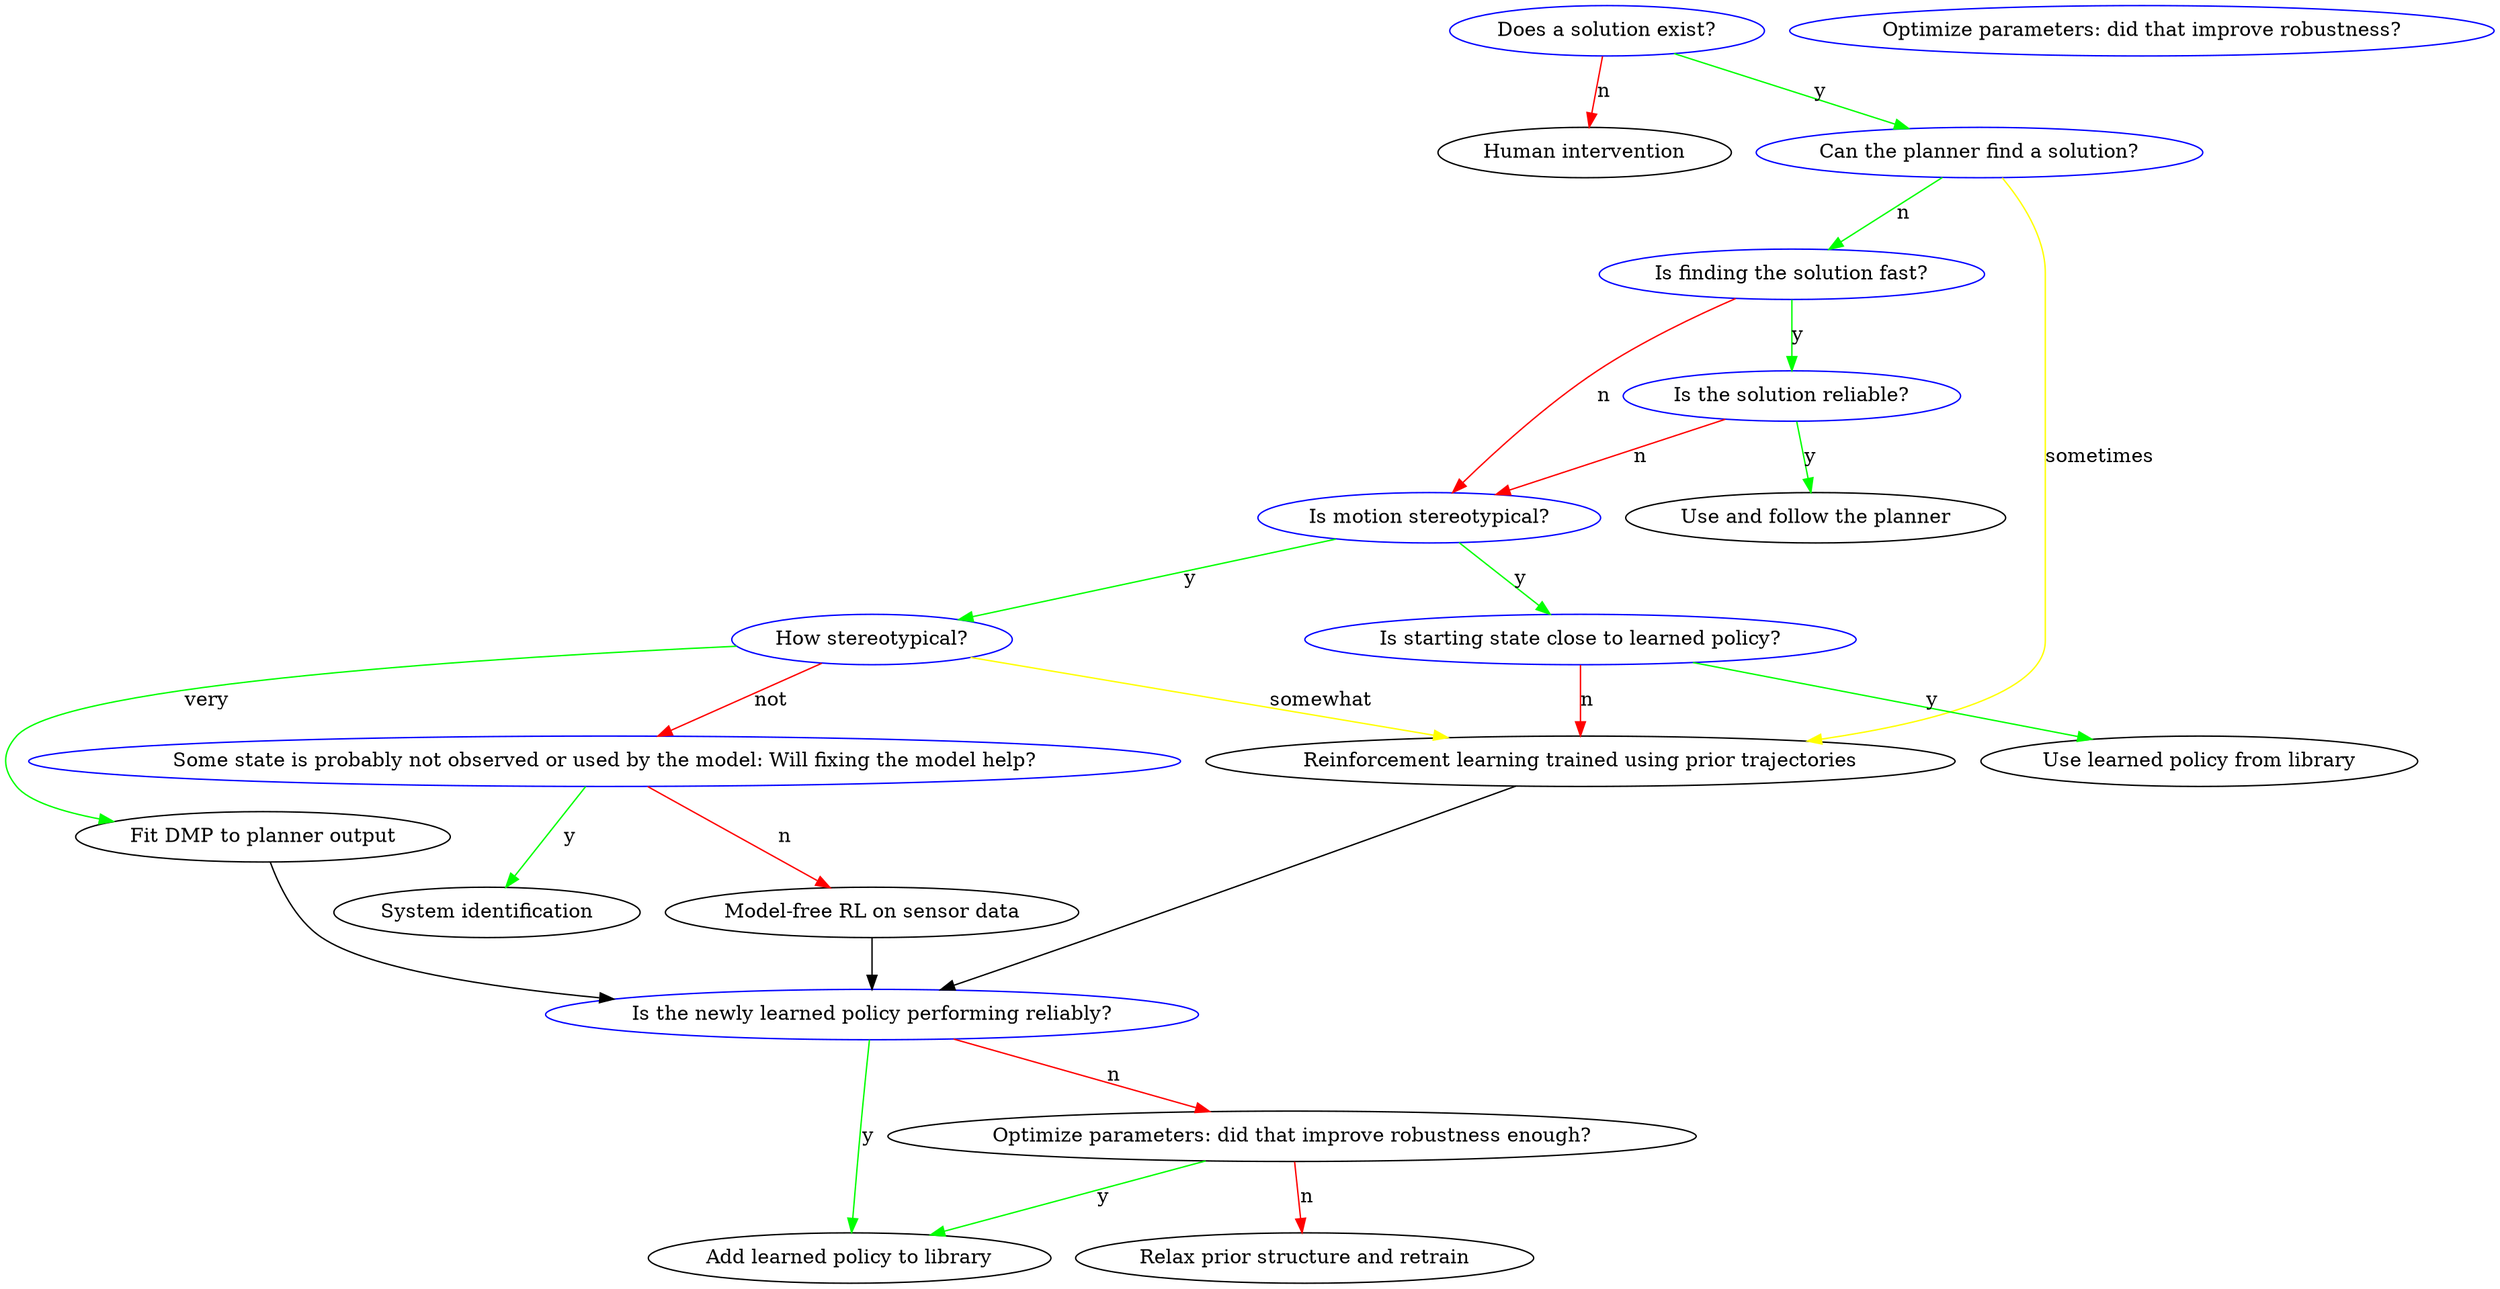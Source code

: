 strict digraph "" {
	graph [bb="0,0,1397.7,913"];
	node [label="\N"];
	"Does a solution exist?"	 [color=blue,
		height=0.5,
		pos="906.29,895",
		width=2.4734];
	"Human intervention"	 [color=black,
		height=0.5,
		pos="891.29,808",
		width=2.2748];
	"Does a solution exist?" -> "Human intervention"	 [color=red,
		label=n,
		lp="903.79,851.5",
		pos="e,894.39,826 903.18,876.97 901.15,865.19 898.46,849.56 896.15,836.16"];
	"Can the planner find a solution?"	 [color=blue,
		height=0.5,
		pos="1115.3,808",
		width=3.4483];
	"Does a solution exist?" -> "Can the planner find a solution?"	 [color=green,
		label=y,
		lp="1026.8,851.5",
		pos="e,1074.4,825.03 945.6,878.64 979.36,864.58 1028.2,844.24 1064.9,828.99"];
	"Is finding the solution fast?"	 [color=blue,
		height=0.5,
		pos="1004.3,721",
		width=2.997];
	"Can the planner find a solution?" -> "Is finding the solution fast?"	 [color=green,
		label=n,
		lp="1069.8,764.5",
		pos="e,1027,738.79 1092.6,790.18 1075.9,777.16 1053.2,759.36 1035,745.08"];
	"Reinforcement learning trained using prior trajectories"	 [color=black,
		height=0.5,
		pos="887.29,373",
		width=5.6689];
	"Can the planner find a solution?" -> "Reinforcement learning trained using prior trajectories"	 [color=yellow,
		label=sometimes,
		lp="1184.3,590.5",
		pos="e,1000.7,387.98 1128.7,790.04 1140,773.14 1154.3,746.66 1154.3,721 1154.3,721 1154.3,721 1154.3,460 1154.3,423.98 1124.1,423.94 \
1091.3,409 1076,402.01 1044.5,395.31 1010.8,389.63"];
	"Is the solution reliable?"	 [color=blue,
		height=0.5,
		pos="1004.3,634",
		width=2.5998];
	"Is finding the solution fast?" -> "Is the solution reliable?"	 [color=green,
		label=y,
		lp="1007.8,677.5",
		pos="e,1004.3,652 1004.3,702.97 1004.3,691.19 1004.3,675.56 1004.3,662.16"];
	"Is motion stereotypical?"	 [color=blue,
		height=0.5,
		pos="798.29,547",
		width=2.672];
	"Is finding the solution fast?" -> "Is motion stereotypical?"	 [color=red,
		label=n,
		lp="897.79,634",
		pos="e,812.29,565.09 971.93,703.79 949.15,690.96 918.53,672.22 894.29,652 865.53,628.01 837.16,595.6 818.81,573.17"];
	"Is the newly learned policy performing reliably?"	 [color=blue,
		height=0.5,
		pos="510.29,192",
		width=5.0732];
	"Reinforcement learning trained using prior trajectories" -> "Is the newly learned policy performing reliably?"	 [color=black,
		pos="e,552.61,209.6 853.23,355.04 805.4,330 715.43,283.57 637.29,247 612.71,235.5 585.1,223.44 561.92,213.55"];
	"Is the solution reliable?" -> "Is motion stereotypical?"	 [color=red,
		label=n,
		lp="917.79,590.5",
		pos="e,837.38,563.51 965.06,617.43 931.41,603.22 882.79,582.69 846.73,567.46"];
	"Use and follow the planner"	 [color=black,
		height=0.5,
		pos="1019.3,547",
		width=2.9608];
	"Is the solution reliable?" -> "Use and follow the planner"	 [color=green,
		label=y,
		lp="1015.8,590.5",
		pos="e,1016.2,565 1007.4,615.97 1009.4,604.19 1012.1,588.56 1014.4,575.16"];
	"How stereotypical?"	 [color=blue,
		height=0.5,
		pos="492.29,460",
		width=2.2026];
	"Is motion stereotypical?" -> "How stereotypical?"	 [color=green,
		label=y,
		lp="667.79,503.5",
		pos="e,541.81,474.08 745.34,531.95 691.36,516.6 607.8,492.84 551.62,476.87"];
	"Is starting state close to learned policy?"	 [color=blue,
		height=0.5,
		pos="887.29,460",
		width=4.1885];
	"Is motion stereotypical?" -> "Is starting state close to learned policy?"	 [color=green,
		label=y,
		lp="851.79,503.5",
		pos="e,868.87,478 816.73,528.97 829.74,516.26 847.33,499.06 861.7,485.02"];
	"Add learned policy to library"	 [height=0.5,
		pos="494.29,18",
		width=3.1594];
	"Is the newly learned policy performing reliably?" -> "Add learned policy to library"	 [color=green,
		label=y,
		lp="506.79,105",
		pos="e,495.77,36.218 508.37,173.85 506.92,159.94 504.91,140.26 503.29,123 500.87,97.094 498.36,67.568 496.61,46.438"];
	"Optimize parameters: did that improve robustness enough?"	 [height=0.5,
		pos="740.29,105",
		width=6.1383];
	"Is the newly learned policy performing reliably?" -> "Optimize parameters: did that improve robustness enough?"	 [color=red,
		label=n,
		lp="642.79,148.5",
		pos="e,693.7,122.62 556.56,174.5 593.32,160.59 644.89,141.09 684.03,126.28"];
	"How stereotypical?" -> "Reinforcement learning trained using prior trajectories"	 [color=yellow,
		label=somewhat,
		lp="742.29,416.5",
		pos="e,811.34,389.73 549.31,447.44 615.35,432.9 724.85,408.78 801.25,391.95"];
	"Fit DMP to planner output"	 [height=0.5,
		pos="105.29,319",
		width=2.9247];
	"How stereotypical?" -> "Fit DMP to planner output"	 [color=green,
		label=very,
		lp="145.79,416.5",
		pos="e,40.65,333.27 416.79,454.47 288.73,444.32 40.243,420.97 14.291,391 3.8163,378.91 5.2955,368.23 14.291,355 18.858,348.28 24.893,\
342.82 31.689,338.37"];
	"Some state is probably not observed or used by the model: Will fixing the model help?"	 [color=blue,
		height=0.5,
		pos="344.29,373",
		width=8.9187];
	"How stereotypical?" -> "Some state is probably not observed or used by the model: Will fixing the model help?"	 [color=red,
		label=not,
		lp="436.29,416.5",
		pos="e,374.89,390.99 463.4,443.02 440.7,429.67 408.84,410.95 383.78,396.22"];
	"Is starting state close to learned policy?" -> "Reinforcement learning trained using prior trajectories"	 [color=red,
		label=n,
		lp="890.79,416.5",
		pos="e,887.29,391 887.29,441.97 887.29,430.19 887.29,414.56 887.29,401.16"];
	"Use learned policy from library"	 [height=0.5,
		pos="1232.3,373",
		width=3.4122];
	"Is starting state close to learned policy?" -> "Use learned policy from library"	 [color=green,
		label=y,
		lp="1083.8,416.5",
		pos="e,1170.3,388.63 952.18,443.64 1011.4,428.69 1098.9,406.63 1160.3,391.15"];
	"Fit DMP to planner output" -> "Is the newly learned policy performing reliably?"	 [color=black,
		pos="e,393.89,205.91 121.63,301.13 138.05,284.35 164.92,259.97 193.29,247 226.95,231.61 310.7,217.42 383.67,207.31"];
	"System identification"	 [height=0.5,
		pos="288.29,265",
		width=2.4012];
	"Some state is probably not observed or used by the model: Will fixing the model help?" -> "System identification"	 [color=green,
		label=y,
		lp="328.79,319",
		pos="e,297.65,283.05 334.79,354.68 325.89,337.51 312.47,311.63 302.33,292.07"];
	"Model-free RL on sensor data"	 [height=0.5,
		pos="510.29,265",
		width=3.2678];
	"Some state is probably not observed or used by the model: Will fixing the model help?" -> "Model-free RL on sensor data"	 [color=red,
		label=n,
		lp="455.79,319",
		pos="e,483.24,282.6 372.08,354.92 400.22,336.61 443.86,308.22 474.56,288.25"];
	"Model-free RL on sensor data" -> "Is the newly learned policy performing reliably?"	 [color=black,
		pos="e,510.29,210.09 510.29,246.96 510.29,238.88 510.29,229.18 510.29,220.18"];
	"Optimize parameters: did that improve robustness enough?" -> "Add learned policy to library"	 [color=green,
		label=y,
		lp="635.79,61.5",
		pos="e,541.08,34.548 690.51,87.394 650,73.068 592.84,52.852 550.65,37.933"];
	"Relax prior structure and retrain"	 [height=0.5,
		pos="750.29,18",
		width=3.4483];
	"Optimize parameters: did that improve robustness enough?" -> "Relax prior structure and retrain"	 [color=red,
		label=n,
		lp="749.79,61.5",
		pos="e,748.22,36.003 742.36,86.974 743.72,75.192 745.51,59.561 747.05,46.158"];
	"Optimize parameters: did that improve robustness?"	 [color=blue,
		height=0.5,
		pos="1205.3,895",
		width=5.344];
}
